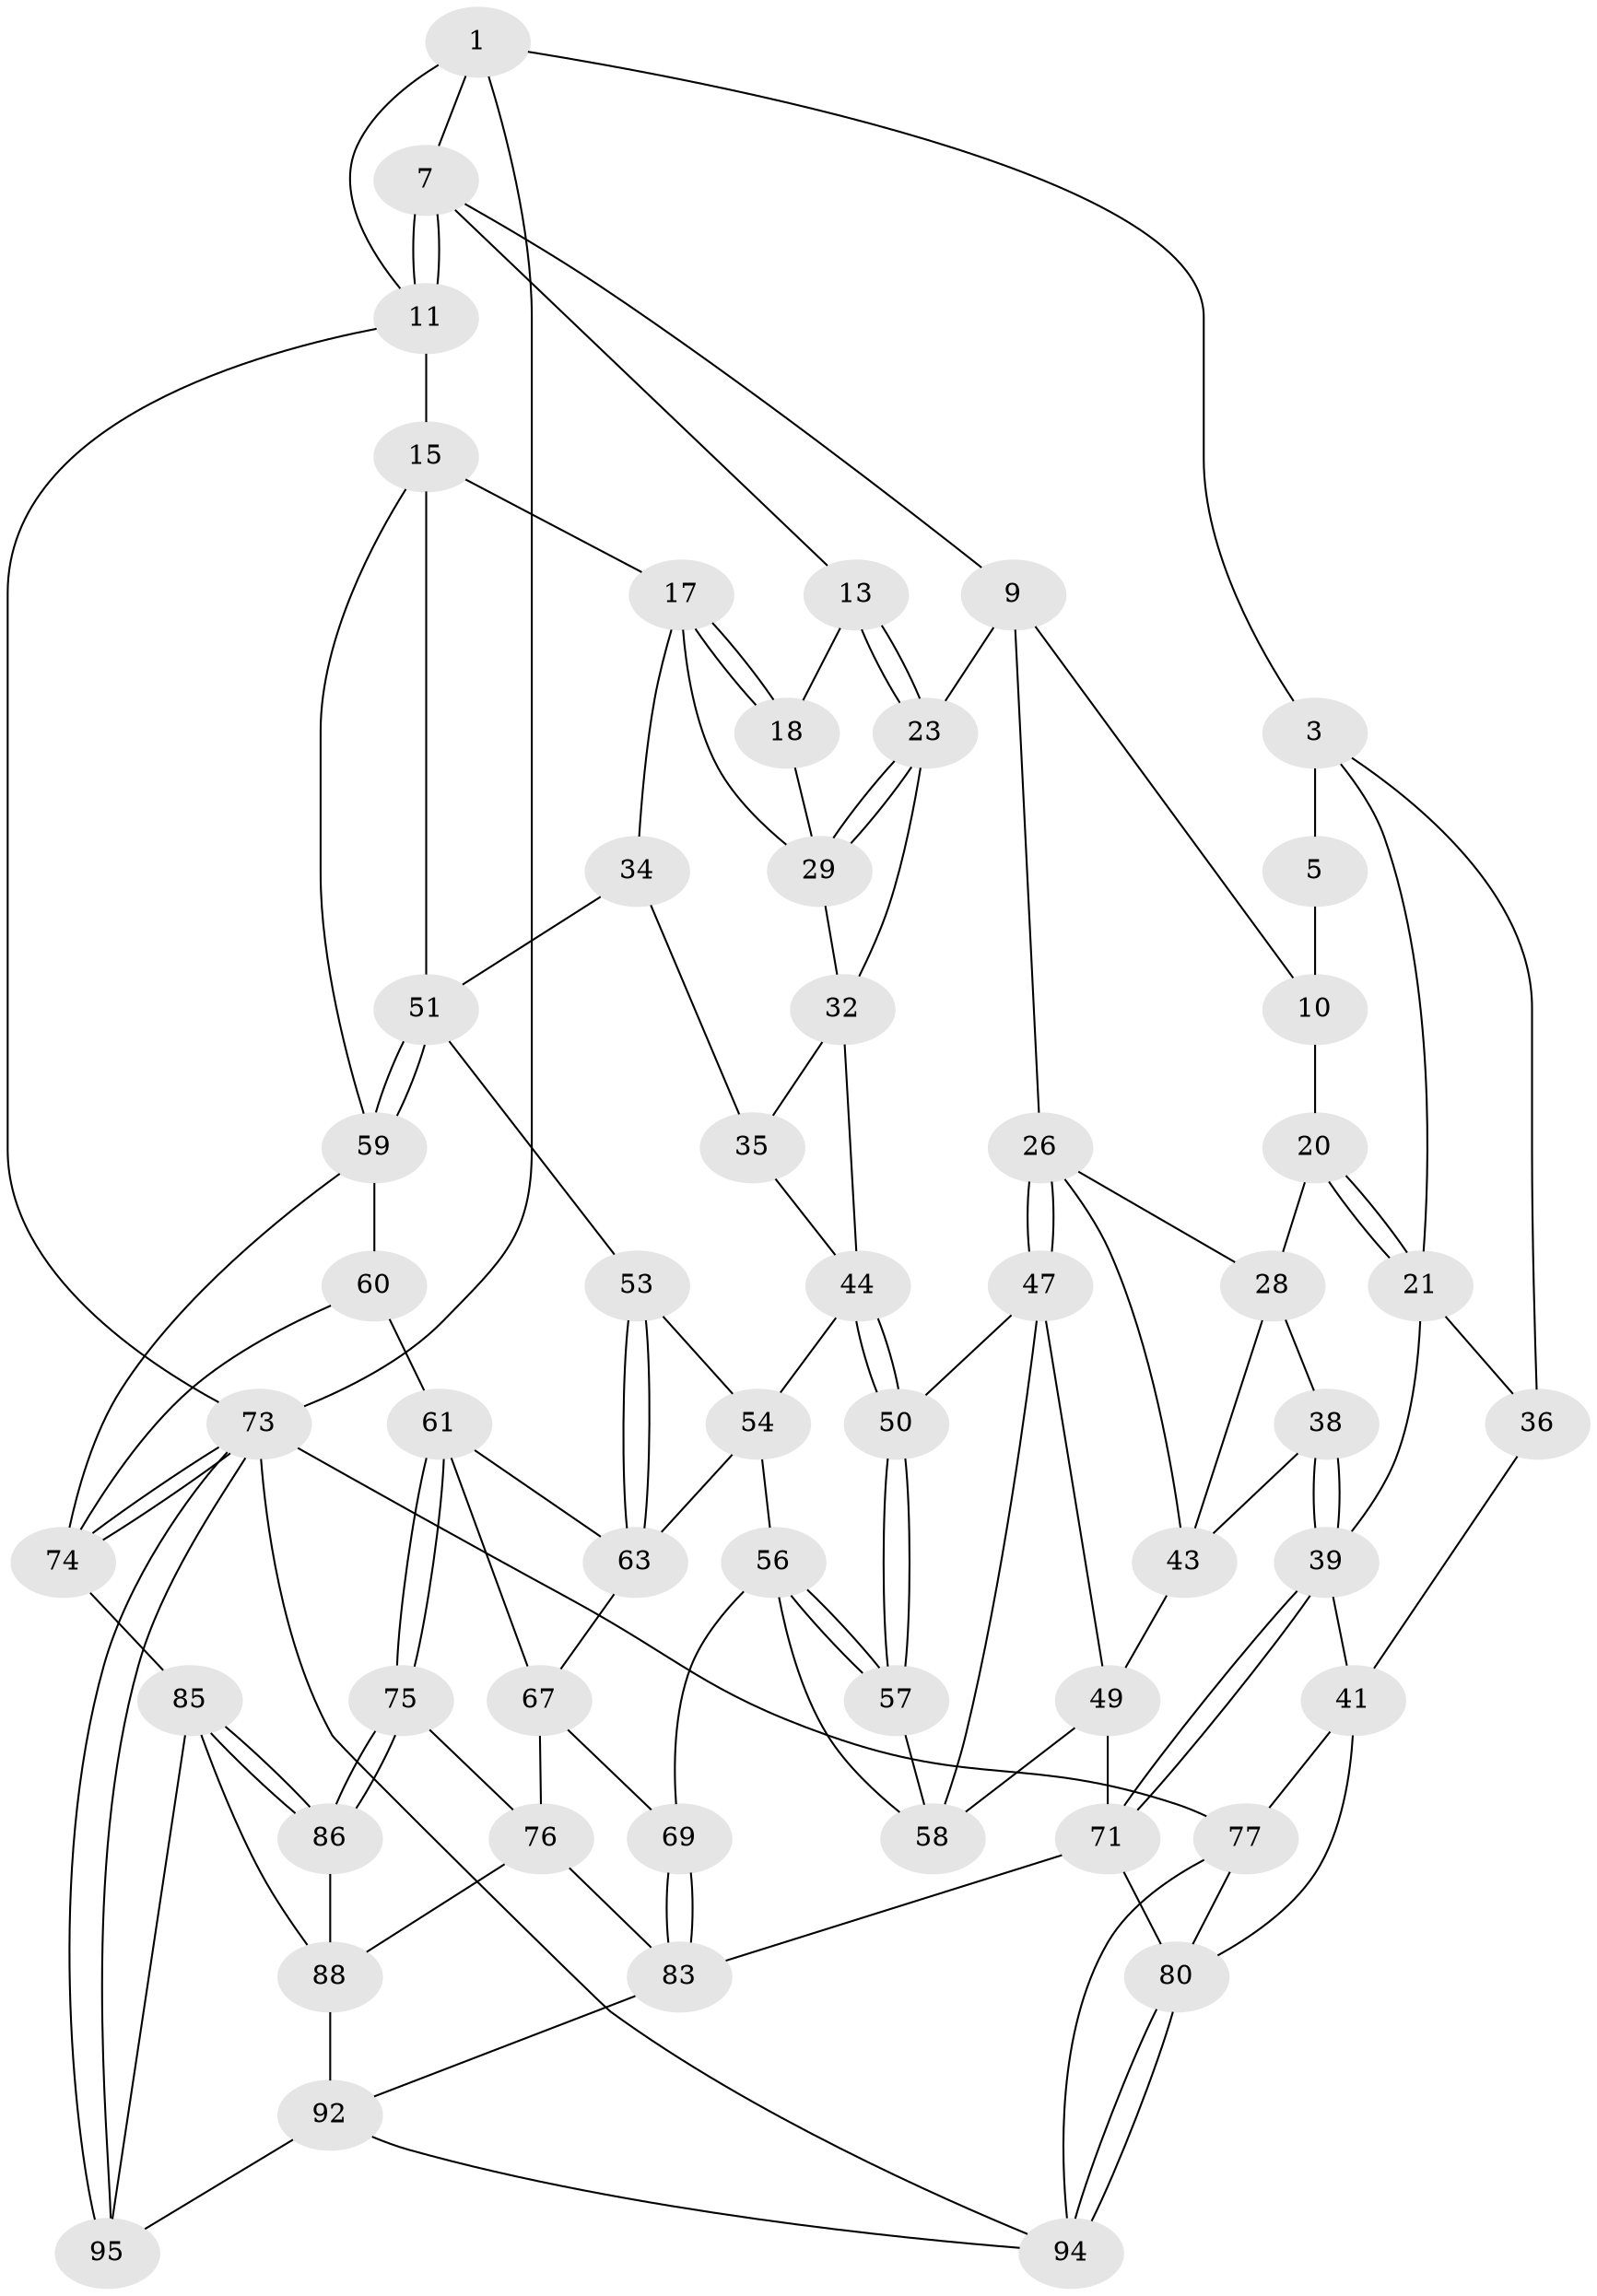 // original degree distribution, {3: 0.03125, 6: 0.20833333333333334, 5: 0.5520833333333334, 4: 0.20833333333333334}
// Generated by graph-tools (version 1.1) at 2025/42/03/06/25 10:42:33]
// undirected, 55 vertices, 122 edges
graph export_dot {
graph [start="1"]
  node [color=gray90,style=filled];
  1 [pos="+0.3147819886019992+0",super="+2"];
  3 [pos="+0+0",super="+4"];
  5 [pos="+0.09258718716148355+0.14321463342340435",super="+6"];
  7 [pos="+0.46711757240731916+0",super="+8"];
  9 [pos="+0.303491226849101+0.19918475546006884",super="+25"];
  10 [pos="+0.28884970946867267+0.20103890039987557",super="+19"];
  11 [pos="+1+0",super="+12"];
  13 [pos="+0.5682784473706773+0.18905818781485786",super="+14"];
  15 [pos="+1+0.20727871065407666",super="+16"];
  17 [pos="+0.878035417291311+0.27375966795020773",super="+30"];
  18 [pos="+0.7716297282218264+0.2443078496908235"];
  20 [pos="+0.21136855976483465+0.3217528319857099"];
  21 [pos="+0.14859127386056864+0.34613654241280406",super="+22"];
  23 [pos="+0.5707973646924747+0.21648764351287555",super="+24"];
  26 [pos="+0.4474350958211307+0.34214610516479155",super="+27"];
  28 [pos="+0.21419737179284687+0.3250549604222406",super="+37"];
  29 [pos="+0.71117189760781+0.2664489737722021",super="+31"];
  32 [pos="+0.7058582924668606+0.28427002163590825",super="+33"];
  34 [pos="+0.7693069938382842+0.40561121845113146"];
  35 [pos="+0.7038643959379365+0.40919723807468505"];
  36 [pos="+0+0.4332977057471185"];
  38 [pos="+0.212132601823308+0.5603426005090958"];
  39 [pos="+0.2030774339310407+0.5687753650756248",super="+40"];
  41 [pos="+0.021234258618855528+0.5876098102055748",super="+42"];
  43 [pos="+0.3323673082979269+0.417781974407151",super="+46"];
  44 [pos="+0.6479508982778834+0.42090999045953115",super="+45"];
  47 [pos="+0.45391479885542646+0.36200932689885473",super="+48"];
  49 [pos="+0.3723631440497695+0.5257817502069413",super="+70"];
  50 [pos="+0.5051757279984661+0.43574155591465763"];
  51 [pos="+0.8864895992843256+0.4933176184626483",super="+52"];
  53 [pos="+0.7736648943384766+0.4951618786437724"];
  54 [pos="+0.6522817372491925+0.4915256401814869",super="+55"];
  56 [pos="+0.5318031829228094+0.5193877538576029",super="+64"];
  57 [pos="+0.5097175138503947+0.48309092318272717"];
  58 [pos="+0.4313264640530007+0.5213598692849746",super="+65"];
  59 [pos="+0.8903554214892346+0.5399933886752377",super="+72"];
  60 [pos="+0.8491002104619854+0.6322187657050328"];
  61 [pos="+0.7937065193556813+0.6551797111158919",super="+62"];
  63 [pos="+0.7567181841078571+0.5349072108813466",super="+66"];
  67 [pos="+0.6586683091643696+0.6195714189241351",super="+68"];
  69 [pos="+0.5131938213151603+0.6459525750896007"];
  71 [pos="+0.2904636103379589+0.6980726884134292",super="+79"];
  73 [pos="+1+1",super="+78"];
  74 [pos="+1+0.9322202842415517",super="+82"];
  75 [pos="+0.7761192269344821+0.748420007138192"];
  76 [pos="+0.6595128865258978+0.7319874819232015",super="+87"];
  77 [pos="+0+1",super="+90"];
  80 [pos="+0.2795156498896101+0.7906929828545112",super="+81"];
  83 [pos="+0.5056219484746219+0.6793220507284025",super="+84"];
  85 [pos="+0.9361099335627545+0.8419661393243784",super="+91"];
  86 [pos="+0.7819312878104008+0.7672293797309868"];
  88 [pos="+0.7672746726693235+0.7874226376184433",super="+89"];
  92 [pos="+0.557436898423347+1",super="+93"];
  94 [pos="+0.2977271838451758+1",super="+96"];
  95 [pos="+0.5808267376507479+1"];
  1 -- 7;
  1 -- 73;
  1 -- 3;
  1 -- 11;
  3 -- 36;
  3 -- 5;
  3 -- 21;
  5 -- 10 [weight=2];
  7 -- 11;
  7 -- 11;
  7 -- 9;
  7 -- 13;
  9 -- 10;
  9 -- 26;
  9 -- 23;
  10 -- 20;
  11 -- 73;
  11 -- 15;
  13 -- 23;
  13 -- 23;
  13 -- 18;
  15 -- 59;
  15 -- 17;
  15 -- 51;
  17 -- 18;
  17 -- 18;
  17 -- 34;
  17 -- 29;
  18 -- 29;
  20 -- 21;
  20 -- 21;
  20 -- 28;
  21 -- 39;
  21 -- 36;
  23 -- 29;
  23 -- 29;
  23 -- 32;
  26 -- 47;
  26 -- 47;
  26 -- 43;
  26 -- 28;
  28 -- 43;
  28 -- 38;
  29 -- 32;
  32 -- 35;
  32 -- 44;
  34 -- 35;
  34 -- 51;
  35 -- 44;
  36 -- 41;
  38 -- 39;
  38 -- 39;
  38 -- 43;
  39 -- 71;
  39 -- 71;
  39 -- 41;
  41 -- 77;
  41 -- 80;
  43 -- 49;
  44 -- 50;
  44 -- 50;
  44 -- 54;
  47 -- 50;
  47 -- 49;
  47 -- 58;
  49 -- 71;
  49 -- 58;
  50 -- 57;
  50 -- 57;
  51 -- 59;
  51 -- 59;
  51 -- 53;
  53 -- 54;
  53 -- 63;
  53 -- 63;
  54 -- 56;
  54 -- 63;
  56 -- 57;
  56 -- 57;
  56 -- 69;
  56 -- 58;
  57 -- 58;
  59 -- 60;
  59 -- 74;
  60 -- 61;
  60 -- 74;
  61 -- 75;
  61 -- 75;
  61 -- 67;
  61 -- 63;
  63 -- 67;
  67 -- 76;
  67 -- 69;
  69 -- 83;
  69 -- 83;
  71 -- 80;
  71 -- 83;
  73 -- 74;
  73 -- 74;
  73 -- 95;
  73 -- 95;
  73 -- 77;
  73 -- 94;
  74 -- 85;
  75 -- 76;
  75 -- 86;
  75 -- 86;
  76 -- 83;
  76 -- 88;
  77 -- 94;
  77 -- 80;
  80 -- 94;
  80 -- 94;
  83 -- 92;
  85 -- 86;
  85 -- 86;
  85 -- 88;
  85 -- 95;
  86 -- 88;
  88 -- 92;
  92 -- 94;
  92 -- 95;
}
